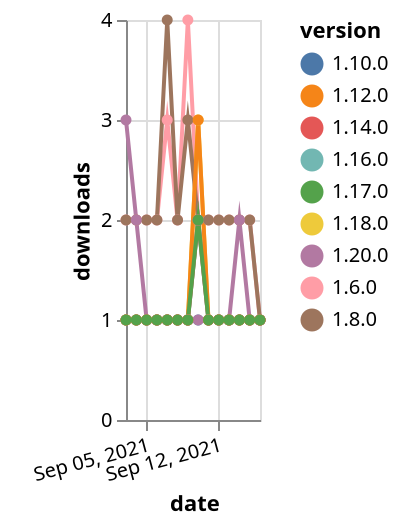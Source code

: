 {"$schema": "https://vega.github.io/schema/vega-lite/v5.json", "description": "A simple bar chart with embedded data.", "data": {"values": [{"date": "2021-09-03", "total": 2793, "delta": 2, "version": "1.6.0"}, {"date": "2021-09-04", "total": 2795, "delta": 2, "version": "1.6.0"}, {"date": "2021-09-05", "total": 2797, "delta": 2, "version": "1.6.0"}, {"date": "2021-09-06", "total": 2799, "delta": 2, "version": "1.6.0"}, {"date": "2021-09-07", "total": 2802, "delta": 3, "version": "1.6.0"}, {"date": "2021-09-08", "total": 2804, "delta": 2, "version": "1.6.0"}, {"date": "2021-09-09", "total": 2808, "delta": 4, "version": "1.6.0"}, {"date": "2021-09-10", "total": 2810, "delta": 2, "version": "1.6.0"}, {"date": "2021-09-11", "total": 2812, "delta": 2, "version": "1.6.0"}, {"date": "2021-09-12", "total": 2814, "delta": 2, "version": "1.6.0"}, {"date": "2021-09-13", "total": 2816, "delta": 2, "version": "1.6.0"}, {"date": "2021-09-14", "total": 2818, "delta": 2, "version": "1.6.0"}, {"date": "2021-09-15", "total": 2820, "delta": 2, "version": "1.6.0"}, {"date": "2021-09-16", "total": 2821, "delta": 1, "version": "1.6.0"}, {"date": "2021-09-03", "total": 162, "delta": 1, "version": "1.18.0"}, {"date": "2021-09-04", "total": 163, "delta": 1, "version": "1.18.0"}, {"date": "2021-09-05", "total": 164, "delta": 1, "version": "1.18.0"}, {"date": "2021-09-06", "total": 165, "delta": 1, "version": "1.18.0"}, {"date": "2021-09-07", "total": 166, "delta": 1, "version": "1.18.0"}, {"date": "2021-09-08", "total": 167, "delta": 1, "version": "1.18.0"}, {"date": "2021-09-09", "total": 168, "delta": 1, "version": "1.18.0"}, {"date": "2021-09-10", "total": 171, "delta": 3, "version": "1.18.0"}, {"date": "2021-09-11", "total": 172, "delta": 1, "version": "1.18.0"}, {"date": "2021-09-12", "total": 173, "delta": 1, "version": "1.18.0"}, {"date": "2021-09-13", "total": 174, "delta": 1, "version": "1.18.0"}, {"date": "2021-09-14", "total": 175, "delta": 1, "version": "1.18.0"}, {"date": "2021-09-15", "total": 176, "delta": 1, "version": "1.18.0"}, {"date": "2021-09-16", "total": 177, "delta": 1, "version": "1.18.0"}, {"date": "2021-09-03", "total": 2412, "delta": 2, "version": "1.8.0"}, {"date": "2021-09-04", "total": 2414, "delta": 2, "version": "1.8.0"}, {"date": "2021-09-05", "total": 2416, "delta": 2, "version": "1.8.0"}, {"date": "2021-09-06", "total": 2418, "delta": 2, "version": "1.8.0"}, {"date": "2021-09-07", "total": 2422, "delta": 4, "version": "1.8.0"}, {"date": "2021-09-08", "total": 2424, "delta": 2, "version": "1.8.0"}, {"date": "2021-09-09", "total": 2427, "delta": 3, "version": "1.8.0"}, {"date": "2021-09-10", "total": 2429, "delta": 2, "version": "1.8.0"}, {"date": "2021-09-11", "total": 2431, "delta": 2, "version": "1.8.0"}, {"date": "2021-09-12", "total": 2433, "delta": 2, "version": "1.8.0"}, {"date": "2021-09-13", "total": 2435, "delta": 2, "version": "1.8.0"}, {"date": "2021-09-14", "total": 2437, "delta": 2, "version": "1.8.0"}, {"date": "2021-09-15", "total": 2439, "delta": 2, "version": "1.8.0"}, {"date": "2021-09-16", "total": 2440, "delta": 1, "version": "1.8.0"}, {"date": "2021-09-03", "total": 237, "delta": 1, "version": "1.10.0"}, {"date": "2021-09-04", "total": 238, "delta": 1, "version": "1.10.0"}, {"date": "2021-09-05", "total": 239, "delta": 1, "version": "1.10.0"}, {"date": "2021-09-06", "total": 240, "delta": 1, "version": "1.10.0"}, {"date": "2021-09-07", "total": 241, "delta": 1, "version": "1.10.0"}, {"date": "2021-09-08", "total": 242, "delta": 1, "version": "1.10.0"}, {"date": "2021-09-09", "total": 243, "delta": 1, "version": "1.10.0"}, {"date": "2021-09-10", "total": 244, "delta": 1, "version": "1.10.0"}, {"date": "2021-09-11", "total": 245, "delta": 1, "version": "1.10.0"}, {"date": "2021-09-12", "total": 246, "delta": 1, "version": "1.10.0"}, {"date": "2021-09-13", "total": 247, "delta": 1, "version": "1.10.0"}, {"date": "2021-09-14", "total": 248, "delta": 1, "version": "1.10.0"}, {"date": "2021-09-15", "total": 249, "delta": 1, "version": "1.10.0"}, {"date": "2021-09-16", "total": 250, "delta": 1, "version": "1.10.0"}, {"date": "2021-09-03", "total": 115, "delta": 3, "version": "1.20.0"}, {"date": "2021-09-04", "total": 117, "delta": 2, "version": "1.20.0"}, {"date": "2021-09-05", "total": 118, "delta": 1, "version": "1.20.0"}, {"date": "2021-09-06", "total": 119, "delta": 1, "version": "1.20.0"}, {"date": "2021-09-07", "total": 120, "delta": 1, "version": "1.20.0"}, {"date": "2021-09-08", "total": 121, "delta": 1, "version": "1.20.0"}, {"date": "2021-09-09", "total": 122, "delta": 1, "version": "1.20.0"}, {"date": "2021-09-10", "total": 123, "delta": 1, "version": "1.20.0"}, {"date": "2021-09-11", "total": 124, "delta": 1, "version": "1.20.0"}, {"date": "2021-09-12", "total": 125, "delta": 1, "version": "1.20.0"}, {"date": "2021-09-13", "total": 126, "delta": 1, "version": "1.20.0"}, {"date": "2021-09-14", "total": 128, "delta": 2, "version": "1.20.0"}, {"date": "2021-09-15", "total": 129, "delta": 1, "version": "1.20.0"}, {"date": "2021-09-16", "total": 130, "delta": 1, "version": "1.20.0"}, {"date": "2021-09-03", "total": 150, "delta": 1, "version": "1.16.0"}, {"date": "2021-09-04", "total": 151, "delta": 1, "version": "1.16.0"}, {"date": "2021-09-05", "total": 152, "delta": 1, "version": "1.16.0"}, {"date": "2021-09-06", "total": 153, "delta": 1, "version": "1.16.0"}, {"date": "2021-09-07", "total": 154, "delta": 1, "version": "1.16.0"}, {"date": "2021-09-08", "total": 155, "delta": 1, "version": "1.16.0"}, {"date": "2021-09-09", "total": 156, "delta": 1, "version": "1.16.0"}, {"date": "2021-09-10", "total": 158, "delta": 2, "version": "1.16.0"}, {"date": "2021-09-11", "total": 159, "delta": 1, "version": "1.16.0"}, {"date": "2021-09-12", "total": 160, "delta": 1, "version": "1.16.0"}, {"date": "2021-09-13", "total": 161, "delta": 1, "version": "1.16.0"}, {"date": "2021-09-14", "total": 162, "delta": 1, "version": "1.16.0"}, {"date": "2021-09-15", "total": 163, "delta": 1, "version": "1.16.0"}, {"date": "2021-09-16", "total": 164, "delta": 1, "version": "1.16.0"}, {"date": "2021-09-03", "total": 171, "delta": 1, "version": "1.14.0"}, {"date": "2021-09-04", "total": 172, "delta": 1, "version": "1.14.0"}, {"date": "2021-09-05", "total": 173, "delta": 1, "version": "1.14.0"}, {"date": "2021-09-06", "total": 174, "delta": 1, "version": "1.14.0"}, {"date": "2021-09-07", "total": 175, "delta": 1, "version": "1.14.0"}, {"date": "2021-09-08", "total": 176, "delta": 1, "version": "1.14.0"}, {"date": "2021-09-09", "total": 177, "delta": 1, "version": "1.14.0"}, {"date": "2021-09-10", "total": 179, "delta": 2, "version": "1.14.0"}, {"date": "2021-09-11", "total": 180, "delta": 1, "version": "1.14.0"}, {"date": "2021-09-12", "total": 181, "delta": 1, "version": "1.14.0"}, {"date": "2021-09-13", "total": 182, "delta": 1, "version": "1.14.0"}, {"date": "2021-09-14", "total": 183, "delta": 1, "version": "1.14.0"}, {"date": "2021-09-15", "total": 184, "delta": 1, "version": "1.14.0"}, {"date": "2021-09-16", "total": 185, "delta": 1, "version": "1.14.0"}, {"date": "2021-09-03", "total": 291, "delta": 1, "version": "1.12.0"}, {"date": "2021-09-04", "total": 292, "delta": 1, "version": "1.12.0"}, {"date": "2021-09-05", "total": 293, "delta": 1, "version": "1.12.0"}, {"date": "2021-09-06", "total": 294, "delta": 1, "version": "1.12.0"}, {"date": "2021-09-07", "total": 295, "delta": 1, "version": "1.12.0"}, {"date": "2021-09-08", "total": 296, "delta": 1, "version": "1.12.0"}, {"date": "2021-09-09", "total": 297, "delta": 1, "version": "1.12.0"}, {"date": "2021-09-10", "total": 300, "delta": 3, "version": "1.12.0"}, {"date": "2021-09-11", "total": 301, "delta": 1, "version": "1.12.0"}, {"date": "2021-09-12", "total": 302, "delta": 1, "version": "1.12.0"}, {"date": "2021-09-13", "total": 303, "delta": 1, "version": "1.12.0"}, {"date": "2021-09-14", "total": 304, "delta": 1, "version": "1.12.0"}, {"date": "2021-09-15", "total": 305, "delta": 1, "version": "1.12.0"}, {"date": "2021-09-16", "total": 306, "delta": 1, "version": "1.12.0"}, {"date": "2021-09-03", "total": 136, "delta": 1, "version": "1.17.0"}, {"date": "2021-09-04", "total": 137, "delta": 1, "version": "1.17.0"}, {"date": "2021-09-05", "total": 138, "delta": 1, "version": "1.17.0"}, {"date": "2021-09-06", "total": 139, "delta": 1, "version": "1.17.0"}, {"date": "2021-09-07", "total": 140, "delta": 1, "version": "1.17.0"}, {"date": "2021-09-08", "total": 141, "delta": 1, "version": "1.17.0"}, {"date": "2021-09-09", "total": 142, "delta": 1, "version": "1.17.0"}, {"date": "2021-09-10", "total": 144, "delta": 2, "version": "1.17.0"}, {"date": "2021-09-11", "total": 145, "delta": 1, "version": "1.17.0"}, {"date": "2021-09-12", "total": 146, "delta": 1, "version": "1.17.0"}, {"date": "2021-09-13", "total": 147, "delta": 1, "version": "1.17.0"}, {"date": "2021-09-14", "total": 148, "delta": 1, "version": "1.17.0"}, {"date": "2021-09-15", "total": 149, "delta": 1, "version": "1.17.0"}, {"date": "2021-09-16", "total": 150, "delta": 1, "version": "1.17.0"}]}, "width": "container", "mark": {"type": "line", "point": {"filled": true}}, "encoding": {"x": {"field": "date", "type": "temporal", "timeUnit": "yearmonthdate", "title": "date", "axis": {"labelAngle": -15}}, "y": {"field": "delta", "type": "quantitative", "title": "downloads"}, "color": {"field": "version", "type": "nominal"}, "tooltip": {"field": "delta"}}}